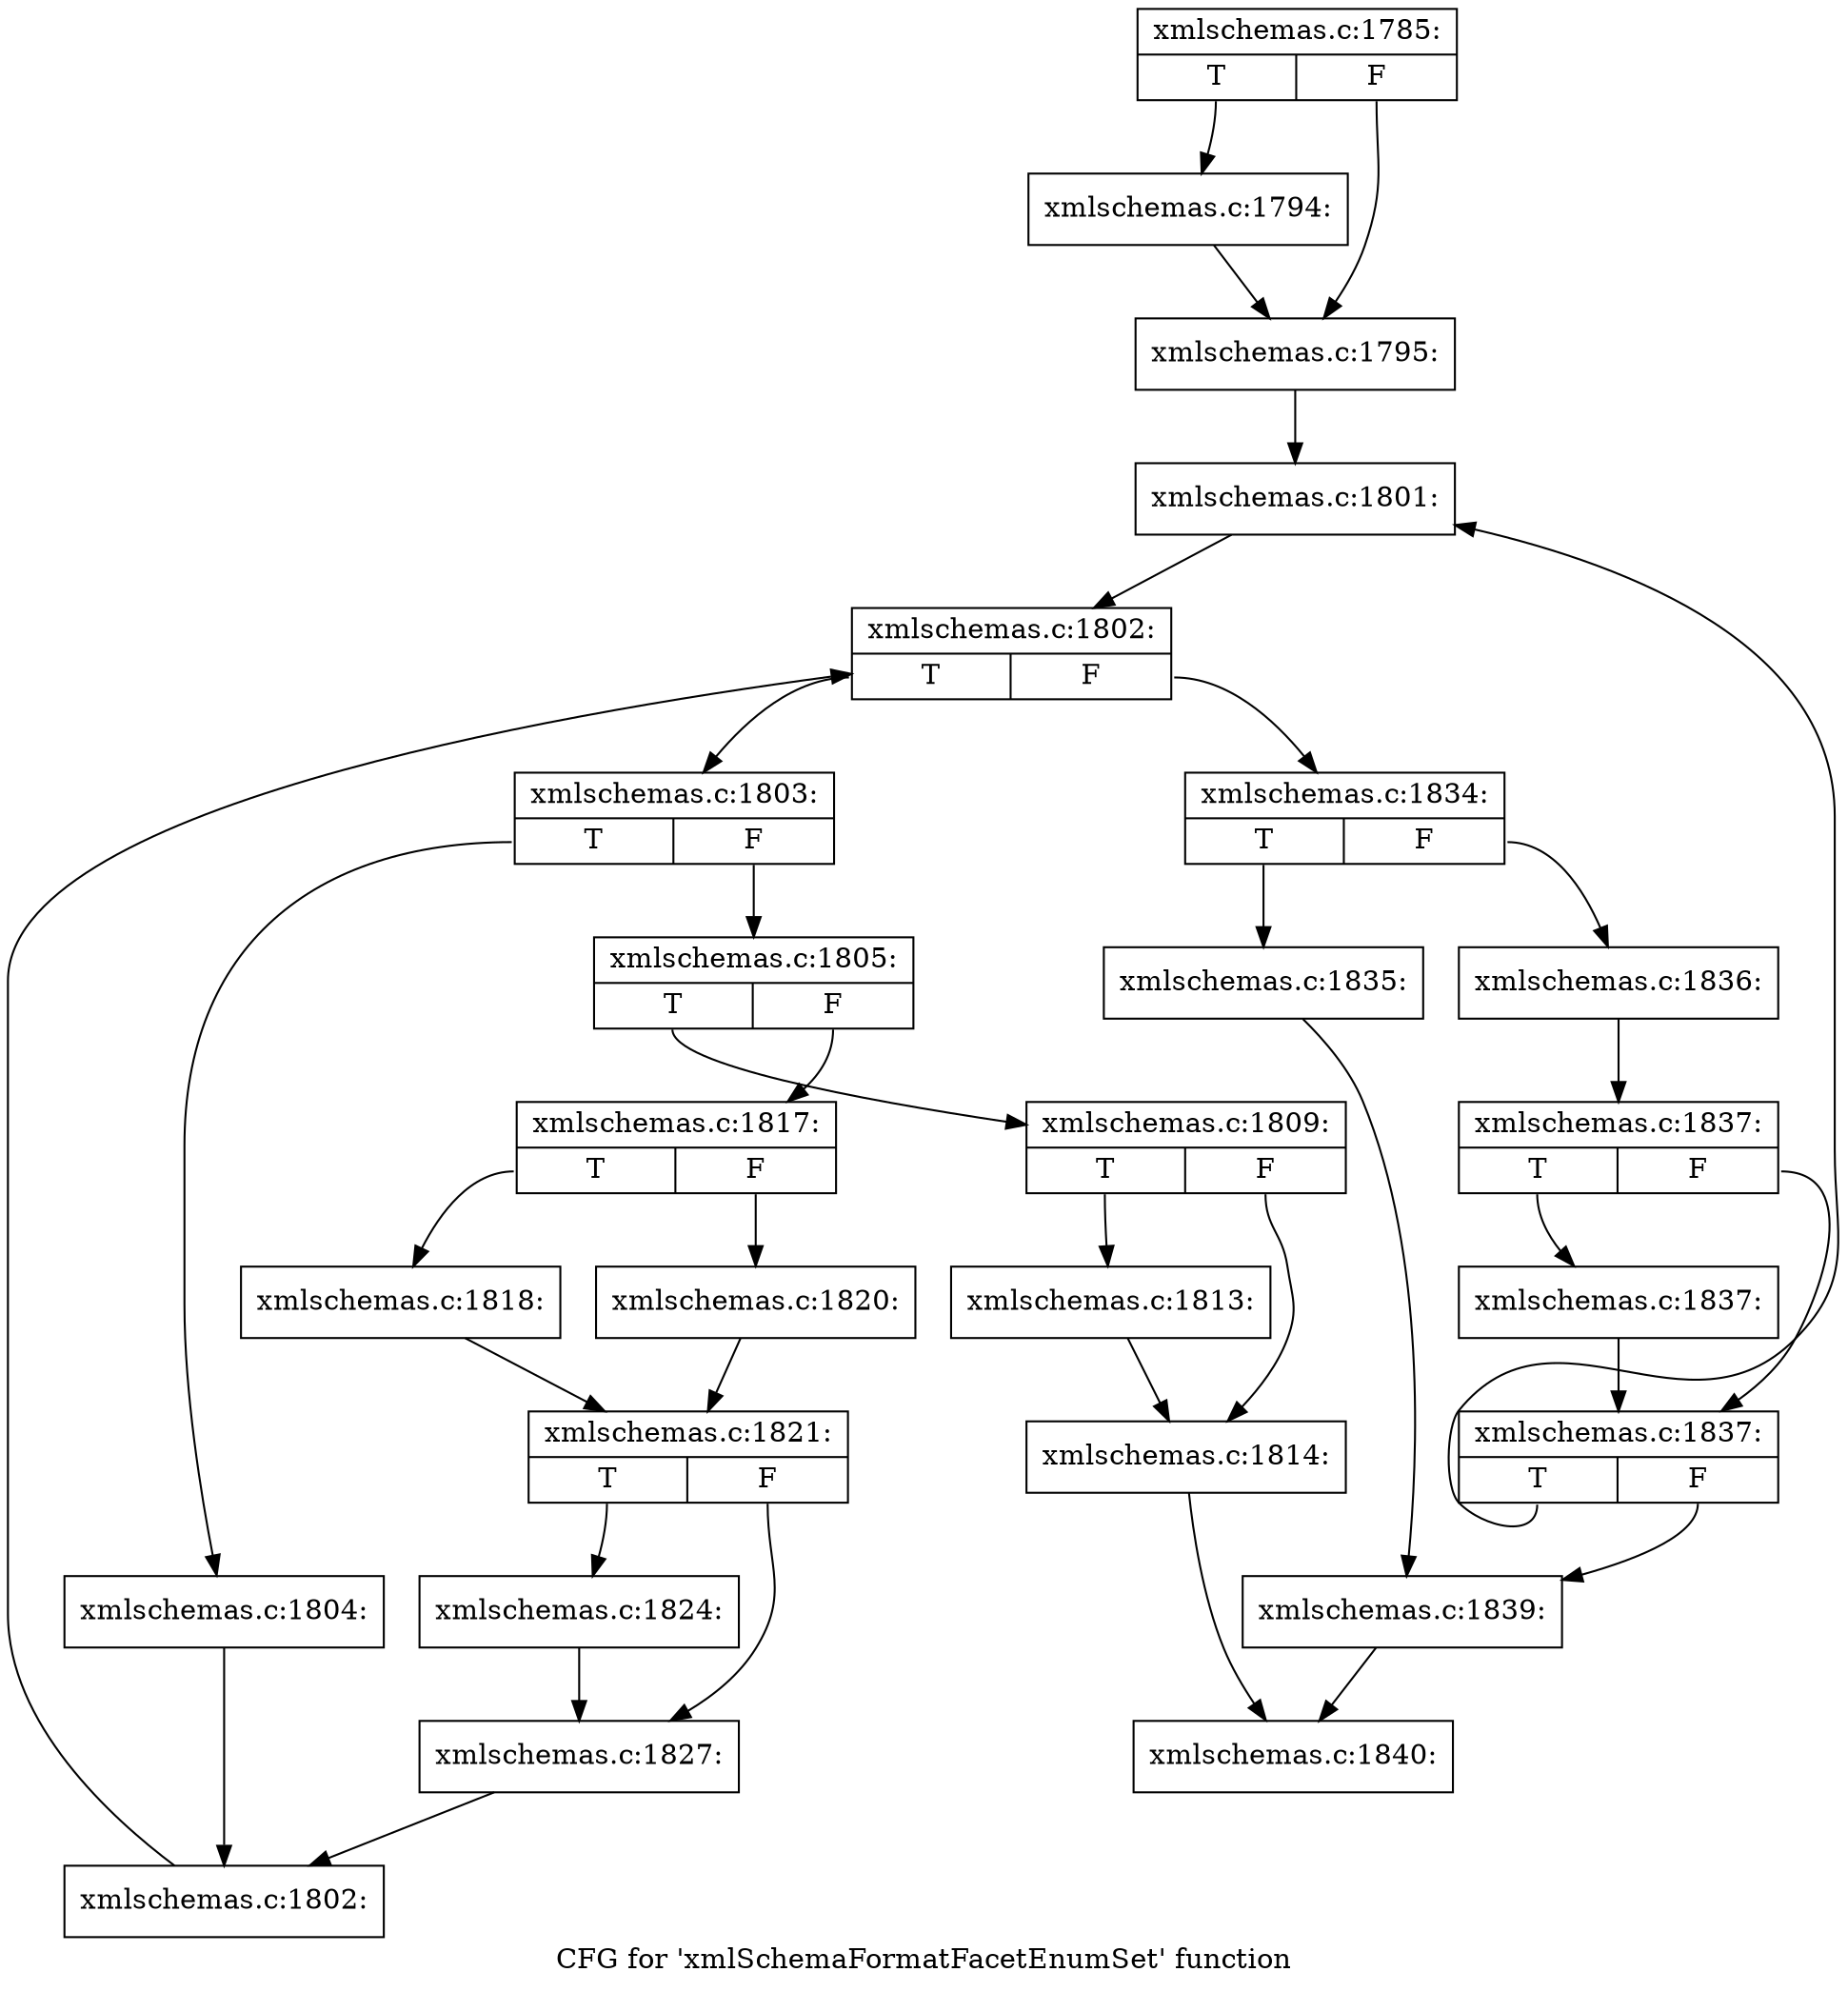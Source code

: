 digraph "CFG for 'xmlSchemaFormatFacetEnumSet' function" {
	label="CFG for 'xmlSchemaFormatFacetEnumSet' function";

	Node0x5440ae0 [shape=record,label="{xmlschemas.c:1785:|{<s0>T|<s1>F}}"];
	Node0x5440ae0:s0 -> Node0x54429a0;
	Node0x5440ae0:s1 -> Node0x54429f0;
	Node0x54429a0 [shape=record,label="{xmlschemas.c:1794:}"];
	Node0x54429a0 -> Node0x54429f0;
	Node0x54429f0 [shape=record,label="{xmlschemas.c:1795:}"];
	Node0x54429f0 -> Node0x5443210;
	Node0x5443210 [shape=record,label="{xmlschemas.c:1801:}"];
	Node0x5443210 -> Node0x5443a60;
	Node0x5443a60 [shape=record,label="{xmlschemas.c:1802:|{<s0>T|<s1>F}}"];
	Node0x5443a60:s0 -> Node0x5443d40;
	Node0x5443a60:s1 -> Node0x54437b0;
	Node0x5443d40 [shape=record,label="{xmlschemas.c:1803:|{<s0>T|<s1>F}}"];
	Node0x5443d40:s0 -> Node0x5444080;
	Node0x5443d40:s1 -> Node0x54440d0;
	Node0x5444080 [shape=record,label="{xmlschemas.c:1804:}"];
	Node0x5444080 -> Node0x5443cb0;
	Node0x54440d0 [shape=record,label="{xmlschemas.c:1805:|{<s0>T|<s1>F}}"];
	Node0x54440d0:s0 -> Node0x5444ea0;
	Node0x54440d0:s1 -> Node0x54451d0;
	Node0x5444ea0 [shape=record,label="{xmlschemas.c:1809:|{<s0>T|<s1>F}}"];
	Node0x5444ea0:s0 -> Node0x5445990;
	Node0x5444ea0:s1 -> Node0x54459e0;
	Node0x5445990 [shape=record,label="{xmlschemas.c:1813:}"];
	Node0x5445990 -> Node0x54459e0;
	Node0x54459e0 [shape=record,label="{xmlschemas.c:1814:}"];
	Node0x54459e0 -> Node0x5441710;
	Node0x54451d0 [shape=record,label="{xmlschemas.c:1817:|{<s0>T|<s1>F}}"];
	Node0x54451d0:s0 -> Node0x5446360;
	Node0x54451d0:s1 -> Node0x5446400;
	Node0x5446360 [shape=record,label="{xmlschemas.c:1818:}"];
	Node0x5446360 -> Node0x54463b0;
	Node0x5446400 [shape=record,label="{xmlschemas.c:1820:}"];
	Node0x5446400 -> Node0x54463b0;
	Node0x54463b0 [shape=record,label="{xmlschemas.c:1821:|{<s0>T|<s1>F}}"];
	Node0x54463b0:s0 -> Node0x5447790;
	Node0x54463b0:s1 -> Node0x54477e0;
	Node0x5447790 [shape=record,label="{xmlschemas.c:1824:}"];
	Node0x5447790 -> Node0x54477e0;
	Node0x54477e0 [shape=record,label="{xmlschemas.c:1827:}"];
	Node0x54477e0 -> Node0x5443cb0;
	Node0x5443cb0 [shape=record,label="{xmlschemas.c:1802:}"];
	Node0x5443cb0 -> Node0x5443a60;
	Node0x54437b0 [shape=record,label="{xmlschemas.c:1834:|{<s0>T|<s1>F}}"];
	Node0x54437b0:s0 -> Node0x5448290;
	Node0x54437b0:s1 -> Node0x54482e0;
	Node0x5448290 [shape=record,label="{xmlschemas.c:1835:}"];
	Node0x5448290 -> Node0x5443170;
	Node0x54482e0 [shape=record,label="{xmlschemas.c:1836:}"];
	Node0x54482e0 -> Node0x54431c0;
	Node0x54431c0 [shape=record,label="{xmlschemas.c:1837:|{<s0>T|<s1>F}}"];
	Node0x54431c0:s0 -> Node0x5448940;
	Node0x54431c0:s1 -> Node0x54488f0;
	Node0x5448940 [shape=record,label="{xmlschemas.c:1837:}"];
	Node0x5448940 -> Node0x54488f0;
	Node0x54488f0 [shape=record,label="{xmlschemas.c:1837:|{<s0>T|<s1>F}}"];
	Node0x54488f0:s0 -> Node0x5443210;
	Node0x54488f0:s1 -> Node0x5443170;
	Node0x5443170 [shape=record,label="{xmlschemas.c:1839:}"];
	Node0x5443170 -> Node0x5441710;
	Node0x5441710 [shape=record,label="{xmlschemas.c:1840:}"];
}
